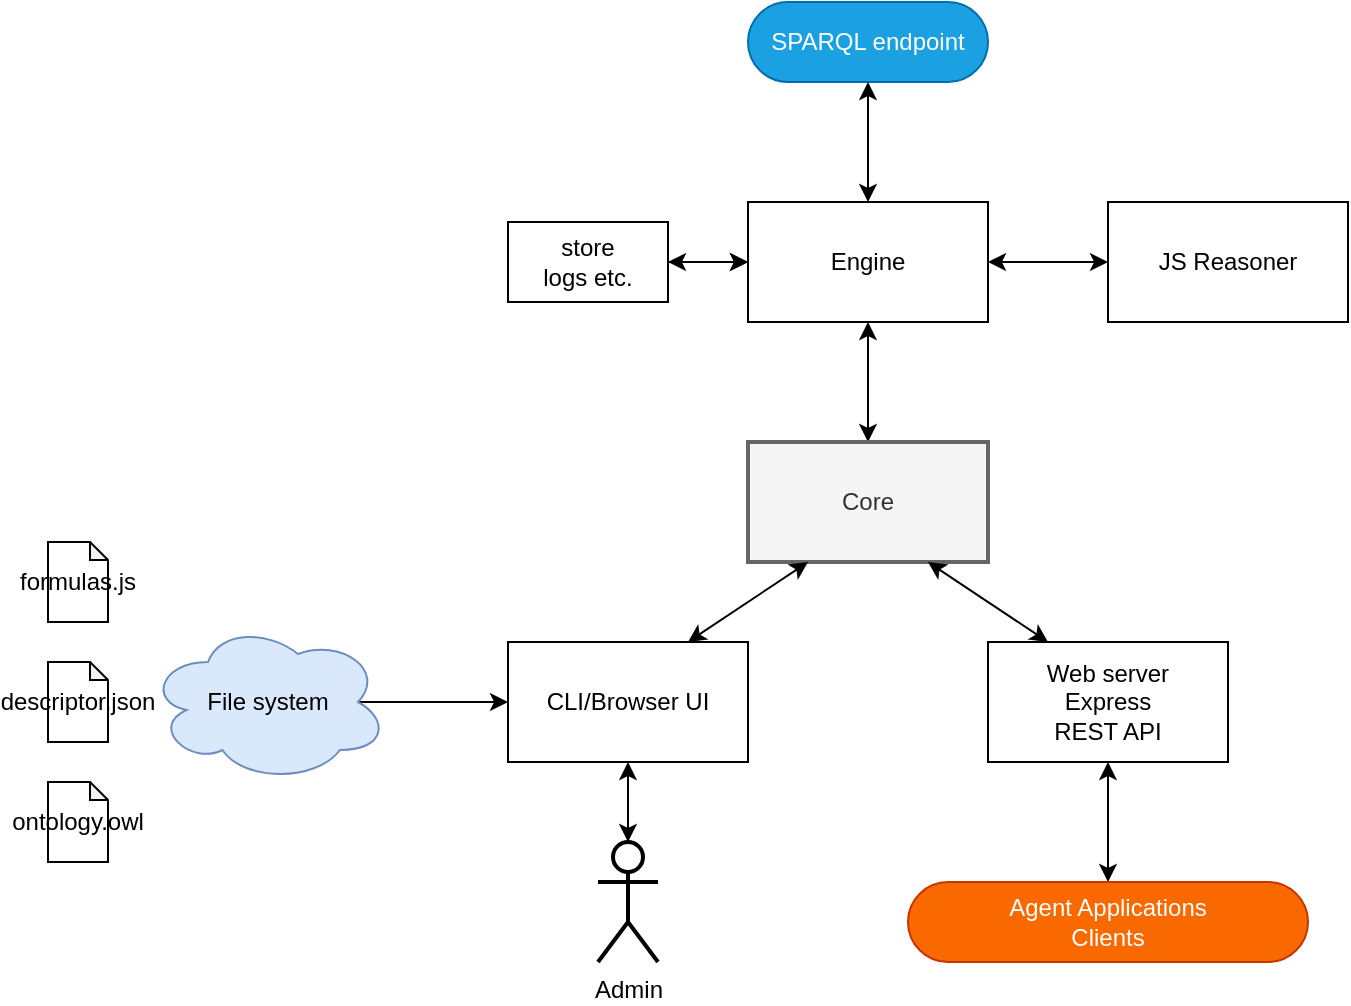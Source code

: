 <mxfile version="13.9.9" type="device" pages="2"><diagram id="u3ScKJyxiCu63o-Rsybp" name="ontonet-server"><mxGraphModel dx="1422" dy="822" grid="1" gridSize="10" guides="1" tooltips="1" connect="1" arrows="1" fold="1" page="0" pageScale="1" pageWidth="850" pageHeight="1100" math="0" shadow="0"><root><mxCell id="0"/><mxCell id="1" parent="0"/><mxCell id="RVdhc0M3dDqKoO0ppFTZ-23" style="edgeStyle=none;rounded=0;orthogonalLoop=1;jettySize=auto;html=1;exitX=0.5;exitY=0;exitDx=0;exitDy=0;entryX=0.5;entryY=1;entryDx=0;entryDy=0;startArrow=classic;startFill=1;" parent="1" source="55_QHwuqQ6P-c7jGcKb5-1" target="RVdhc0M3dDqKoO0ppFTZ-19" edge="1"><mxGeometry relative="1" as="geometry"/></mxCell><mxCell id="55_QHwuqQ6P-c7jGcKb5-1" value="Core" style="rounded=0;whiteSpace=wrap;html=1;fillColor=#f5f5f5;strokeColor=#666666;fontColor=#333333;strokeWidth=2;" parent="1" vertex="1"><mxGeometry x="380" y="260" width="120" height="60" as="geometry"/></mxCell><mxCell id="RVdhc0M3dDqKoO0ppFTZ-1" value="JS Reasoner" style="rounded=0;whiteSpace=wrap;html=1;" parent="1" vertex="1"><mxGeometry x="560" y="140" width="120" height="60" as="geometry"/></mxCell><mxCell id="RVdhc0M3dDqKoO0ppFTZ-3" value="descriptor.json" style="shape=note;whiteSpace=wrap;html=1;backgroundOutline=1;darkOpacity=0.05;strokeWidth=1;size=9;" parent="1" vertex="1"><mxGeometry x="30" y="370" width="30" height="40" as="geometry"/></mxCell><mxCell id="RVdhc0M3dDqKoO0ppFTZ-10" style="edgeStyle=none;rounded=0;orthogonalLoop=1;jettySize=auto;html=1;exitX=0.5;exitY=1;exitDx=0;exitDy=0;entryX=0.5;entryY=0;entryDx=0;entryDy=0;entryPerimeter=0;startArrow=classic;startFill=1;sourcePerimeterSpacing=0;" parent="1" source="RVdhc0M3dDqKoO0ppFTZ-7" target="RVdhc0M3dDqKoO0ppFTZ-9" edge="1"><mxGeometry relative="1" as="geometry"/></mxCell><mxCell id="RVdhc0M3dDqKoO0ppFTZ-24" style="edgeStyle=none;rounded=0;orthogonalLoop=1;jettySize=auto;html=1;exitX=0.75;exitY=0;exitDx=0;exitDy=0;entryX=0.25;entryY=1;entryDx=0;entryDy=0;startArrow=classic;startFill=1;" parent="1" source="RVdhc0M3dDqKoO0ppFTZ-7" target="55_QHwuqQ6P-c7jGcKb5-1" edge="1"><mxGeometry relative="1" as="geometry"/></mxCell><mxCell id="RVdhc0M3dDqKoO0ppFTZ-7" value="CLI/Browser UI" style="rounded=0;whiteSpace=wrap;html=1;" parent="1" vertex="1"><mxGeometry x="260" y="360" width="120" height="60" as="geometry"/></mxCell><mxCell id="RVdhc0M3dDqKoO0ppFTZ-13" style="edgeStyle=none;rounded=0;orthogonalLoop=1;jettySize=auto;html=1;exitX=0.5;exitY=1;exitDx=0;exitDy=0;entryX=0.5;entryY=0;entryDx=0;entryDy=0;startArrow=classic;startFill=1;" parent="1" source="RVdhc0M3dDqKoO0ppFTZ-8" target="RVdhc0M3dDqKoO0ppFTZ-12" edge="1"><mxGeometry relative="1" as="geometry"/></mxCell><mxCell id="RVdhc0M3dDqKoO0ppFTZ-22" style="edgeStyle=none;rounded=0;orthogonalLoop=1;jettySize=auto;html=1;exitX=0.25;exitY=0;exitDx=0;exitDy=0;entryX=0.75;entryY=1;entryDx=0;entryDy=0;startArrow=classic;startFill=1;" parent="1" source="RVdhc0M3dDqKoO0ppFTZ-8" target="55_QHwuqQ6P-c7jGcKb5-1" edge="1"><mxGeometry relative="1" as="geometry"/></mxCell><mxCell id="RVdhc0M3dDqKoO0ppFTZ-8" value="Web server&lt;br&gt;Express&lt;br&gt;REST API" style="rounded=0;whiteSpace=wrap;html=1;" parent="1" vertex="1"><mxGeometry x="500" y="360" width="120" height="60" as="geometry"/></mxCell><mxCell id="RVdhc0M3dDqKoO0ppFTZ-9" value="Admin" style="shape=umlActor;verticalLabelPosition=bottom;verticalAlign=top;html=1;outlineConnect=0;strokeWidth=2;" parent="1" vertex="1"><mxGeometry x="305" y="460" width="30" height="60" as="geometry"/></mxCell><mxCell id="RVdhc0M3dDqKoO0ppFTZ-12" value="Agent Applications&lt;br&gt;Clients" style="rounded=1;whiteSpace=wrap;html=1;strokeWidth=1;arcSize=50;fillColor=#fa6800;strokeColor=#C73500;fontColor=#ffffff;" parent="1" vertex="1"><mxGeometry x="460" y="480" width="200" height="40" as="geometry"/></mxCell><mxCell id="RVdhc0M3dDqKoO0ppFTZ-15" value="SPARQL endpoint" style="rounded=1;whiteSpace=wrap;html=1;strokeWidth=1;arcSize=50;fillColor=#1ba1e2;strokeColor=#006EAF;fontColor=#ffffff;" parent="1" vertex="1"><mxGeometry x="380" y="40" width="120" height="40" as="geometry"/></mxCell><mxCell id="RVdhc0M3dDqKoO0ppFTZ-17" style="edgeStyle=none;rounded=0;orthogonalLoop=1;jettySize=auto;html=1;exitX=0.875;exitY=0.5;exitDx=0;exitDy=0;exitPerimeter=0;entryX=0;entryY=0.5;entryDx=0;entryDy=0;startArrow=none;startFill=0;" parent="1" source="RVdhc0M3dDqKoO0ppFTZ-16" target="RVdhc0M3dDqKoO0ppFTZ-7" edge="1"><mxGeometry relative="1" as="geometry"/></mxCell><mxCell id="RVdhc0M3dDqKoO0ppFTZ-16" value="File system" style="ellipse;shape=cloud;whiteSpace=wrap;html=1;strokeWidth=1;fillColor=#dae8fc;strokeColor=#6c8ebf;" parent="1" vertex="1"><mxGeometry x="80" y="350" width="120" height="80" as="geometry"/></mxCell><mxCell id="RVdhc0M3dDqKoO0ppFTZ-18" value="ontology.owl" style="shape=note;whiteSpace=wrap;html=1;backgroundOutline=1;darkOpacity=0.05;strokeWidth=1;size=9;" parent="1" vertex="1"><mxGeometry x="30" y="430" width="30" height="40" as="geometry"/></mxCell><mxCell id="RVdhc0M3dDqKoO0ppFTZ-20" style="edgeStyle=none;rounded=0;orthogonalLoop=1;jettySize=auto;html=1;exitX=0.5;exitY=0;exitDx=0;exitDy=0;entryX=0.5;entryY=1;entryDx=0;entryDy=0;startArrow=classic;startFill=1;" parent="1" source="RVdhc0M3dDqKoO0ppFTZ-19" target="RVdhc0M3dDqKoO0ppFTZ-15" edge="1"><mxGeometry relative="1" as="geometry"/></mxCell><mxCell id="RVdhc0M3dDqKoO0ppFTZ-21" style="edgeStyle=none;rounded=0;orthogonalLoop=1;jettySize=auto;html=1;exitX=1;exitY=0.5;exitDx=0;exitDy=0;entryX=0;entryY=0.5;entryDx=0;entryDy=0;startArrow=classic;startFill=1;" parent="1" source="RVdhc0M3dDqKoO0ppFTZ-19" target="RVdhc0M3dDqKoO0ppFTZ-1" edge="1"><mxGeometry relative="1" as="geometry"/></mxCell><mxCell id="RVdhc0M3dDqKoO0ppFTZ-19" value="Engine" style="rounded=0;whiteSpace=wrap;html=1;" parent="1" vertex="1"><mxGeometry x="380" y="140" width="120" height="60" as="geometry"/></mxCell><mxCell id="isiA9mWeerXGPcFgzWyv-1" value="formulas.js" style="shape=note;whiteSpace=wrap;html=1;backgroundOutline=1;darkOpacity=0.05;strokeWidth=1;size=9;" vertex="1" parent="1"><mxGeometry x="30" y="310" width="30" height="40" as="geometry"/></mxCell><mxCell id="isiA9mWeerXGPcFgzWyv-4" style="edgeStyle=orthogonalEdgeStyle;rounded=0;orthogonalLoop=1;jettySize=auto;html=1;exitX=1;exitY=0.5;exitDx=0;exitDy=0;entryX=0;entryY=0.5;entryDx=0;entryDy=0;" edge="1" parent="1" source="isiA9mWeerXGPcFgzWyv-2" target="RVdhc0M3dDqKoO0ppFTZ-19"><mxGeometry relative="1" as="geometry"/></mxCell><mxCell id="isiA9mWeerXGPcFgzWyv-5" value="" style="edgeStyle=orthogonalEdgeStyle;rounded=0;orthogonalLoop=1;jettySize=auto;html=1;startArrow=classic;startFill=1;" edge="1" parent="1" source="isiA9mWeerXGPcFgzWyv-2" target="RVdhc0M3dDqKoO0ppFTZ-19"><mxGeometry relative="1" as="geometry"/></mxCell><mxCell id="isiA9mWeerXGPcFgzWyv-2" value="store&lt;br&gt;logs etc." style="rounded=0;whiteSpace=wrap;html=1;" vertex="1" parent="1"><mxGeometry x="260" y="150" width="80" height="40" as="geometry"/></mxCell></root></mxGraphModel></diagram><diagram id="CcrrXwIRpyHzCxlZH0ec" name="ontonet-client"><mxGraphModel dx="1422" dy="822" grid="1" gridSize="10" guides="1" tooltips="1" connect="1" arrows="1" fold="1" page="0" pageScale="1" pageWidth="850" pageHeight="1100" math="0" shadow="0"><root><mxCell id="821ZNkb7rbQhMIoTjrEG-0"/><mxCell id="821ZNkb7rbQhMIoTjrEG-1" parent="821ZNkb7rbQhMIoTjrEG-0"/><mxCell id="821ZNkb7rbQhMIoTjrEG-19" style="edgeStyle=none;rounded=0;orthogonalLoop=1;jettySize=auto;html=1;exitX=0.5;exitY=1;exitDx=0;exitDy=0;entryX=0.5;entryY=0;entryDx=0;entryDy=0;" parent="821ZNkb7rbQhMIoTjrEG-1" source="821ZNkb7rbQhMIoTjrEG-2" target="821ZNkb7rbQhMIoTjrEG-3" edge="1"><mxGeometry relative="1" as="geometry"/></mxCell><mxCell id="821ZNkb7rbQhMIoTjrEG-2" value="Core" style="rounded=0;whiteSpace=wrap;html=1;fillColor=#f5f5f5;strokeColor=#666666;fontColor=#333333;strokeWidth=2;" parent="821ZNkb7rbQhMIoTjrEG-1" vertex="1"><mxGeometry x="240" y="280" width="120" height="60" as="geometry"/></mxCell><mxCell id="821ZNkb7rbQhMIoTjrEG-3" value="Libraries&lt;br&gt;jQuery" style="rounded=0;whiteSpace=wrap;html=1;fillColor=#b1ddf0;strokeColor=#10739e;" parent="821ZNkb7rbQhMIoTjrEG-1" vertex="1"><mxGeometry x="240" y="360" width="120" height="60" as="geometry"/></mxCell><mxCell id="821ZNkb7rbQhMIoTjrEG-18" style="edgeStyle=none;rounded=0;orthogonalLoop=1;jettySize=auto;html=1;exitX=1;exitY=0.5;exitDx=0;exitDy=0;entryX=0;entryY=0.5;entryDx=0;entryDy=0;" parent="821ZNkb7rbQhMIoTjrEG-1" source="821ZNkb7rbQhMIoTjrEG-4" target="821ZNkb7rbQhMIoTjrEG-2" edge="1"><mxGeometry relative="1" as="geometry"/></mxCell><mxCell id="821ZNkb7rbQhMIoTjrEG-4" value="store" style="rounded=0;whiteSpace=wrap;html=1;fillColor=#cdeb8b;strokeColor=#36393d;" parent="821ZNkb7rbQhMIoTjrEG-1" vertex="1"><mxGeometry x="120" y="290" width="80" height="40" as="geometry"/></mxCell><mxCell id="821ZNkb7rbQhMIoTjrEG-17" style="edgeStyle=none;rounded=0;orthogonalLoop=1;jettySize=auto;html=1;exitX=0.5;exitY=1;exitDx=0;exitDy=0;entryX=0.5;entryY=0;entryDx=0;entryDy=0;" parent="821ZNkb7rbQhMIoTjrEG-1" source="821ZNkb7rbQhMIoTjrEG-5" target="821ZNkb7rbQhMIoTjrEG-2" edge="1"><mxGeometry relative="1" as="geometry"/></mxCell><mxCell id="821ZNkb7rbQhMIoTjrEG-5" value="Sandbox" style="rounded=0;whiteSpace=wrap;html=1;fillColor=#ffcc99;strokeColor=#36393d;" parent="821ZNkb7rbQhMIoTjrEG-1" vertex="1"><mxGeometry x="240" y="200" width="120" height="60" as="geometry"/></mxCell><mxCell id="821ZNkb7rbQhMIoTjrEG-15" style="edgeStyle=none;rounded=0;orthogonalLoop=1;jettySize=auto;html=1;exitX=0.5;exitY=1;exitDx=0;exitDy=0;entryX=0.5;entryY=0;entryDx=0;entryDy=0;" parent="821ZNkb7rbQhMIoTjrEG-1" source="821ZNkb7rbQhMIoTjrEG-6" target="821ZNkb7rbQhMIoTjrEG-5" edge="1"><mxGeometry relative="1" as="geometry"/></mxCell><mxCell id="821ZNkb7rbQhMIoTjrEG-6" value="module" style="rounded=1;whiteSpace=wrap;html=1;arcSize=50;fillColor=#b0e3e6;strokeColor=#0e8088;" parent="821ZNkb7rbQhMIoTjrEG-1" vertex="1"><mxGeometry x="260" y="120" width="80" height="40" as="geometry"/></mxCell><mxCell id="821ZNkb7rbQhMIoTjrEG-14" style="edgeStyle=none;rounded=0;orthogonalLoop=1;jettySize=auto;html=1;exitX=0.5;exitY=1;exitDx=0;exitDy=0;entryX=0;entryY=0;entryDx=0;entryDy=0;" parent="821ZNkb7rbQhMIoTjrEG-1" source="821ZNkb7rbQhMIoTjrEG-7" target="821ZNkb7rbQhMIoTjrEG-5" edge="1"><mxGeometry relative="1" as="geometry"/></mxCell><mxCell id="821ZNkb7rbQhMIoTjrEG-7" value="module" style="rounded=1;whiteSpace=wrap;html=1;arcSize=50;fillColor=#b0e3e6;strokeColor=#0e8088;" parent="821ZNkb7rbQhMIoTjrEG-1" vertex="1"><mxGeometry x="120" y="120" width="80" height="40" as="geometry"/></mxCell><mxCell id="821ZNkb7rbQhMIoTjrEG-16" style="edgeStyle=none;rounded=0;orthogonalLoop=1;jettySize=auto;html=1;exitX=0.5;exitY=1;exitDx=0;exitDy=0;entryX=1;entryY=0;entryDx=0;entryDy=0;" parent="821ZNkb7rbQhMIoTjrEG-1" source="821ZNkb7rbQhMIoTjrEG-8" target="821ZNkb7rbQhMIoTjrEG-5" edge="1"><mxGeometry relative="1" as="geometry"/></mxCell><mxCell id="821ZNkb7rbQhMIoTjrEG-8" value="module" style="rounded=1;whiteSpace=wrap;html=1;arcSize=50;fillColor=#b0e3e6;strokeColor=#0e8088;" parent="821ZNkb7rbQhMIoTjrEG-1" vertex="1"><mxGeometry x="400" y="120" width="80" height="40" as="geometry"/></mxCell><mxCell id="821ZNkb7rbQhMIoTjrEG-13" style="edgeStyle=none;rounded=0;orthogonalLoop=1;jettySize=auto;html=1;exitX=0.5;exitY=1;exitDx=0;exitDy=0;entryX=0.5;entryY=0;entryDx=0;entryDy=0;" parent="821ZNkb7rbQhMIoTjrEG-1" source="821ZNkb7rbQhMIoTjrEG-9" target="821ZNkb7rbQhMIoTjrEG-8" edge="1"><mxGeometry relative="1" as="geometry"/></mxCell><mxCell id="821ZNkb7rbQhMIoTjrEG-9" value="module" style="rounded=1;whiteSpace=wrap;html=1;arcSize=50;fillColor=#b0e3e6;strokeColor=#0e8088;" parent="821ZNkb7rbQhMIoTjrEG-1" vertex="1"><mxGeometry x="400" y="40" width="80" height="40" as="geometry"/></mxCell><mxCell id="821ZNkb7rbQhMIoTjrEG-11" style="rounded=0;orthogonalLoop=1;jettySize=auto;html=1;exitX=0.25;exitY=1;exitDx=0;exitDy=0;entryX=0.5;entryY=0;entryDx=0;entryDy=0;" parent="821ZNkb7rbQhMIoTjrEG-1" source="821ZNkb7rbQhMIoTjrEG-10" target="821ZNkb7rbQhMIoTjrEG-7" edge="1"><mxGeometry relative="1" as="geometry"/></mxCell><mxCell id="821ZNkb7rbQhMIoTjrEG-12" style="edgeStyle=none;rounded=0;orthogonalLoop=1;jettySize=auto;html=1;exitX=0.75;exitY=1;exitDx=0;exitDy=0;entryX=0.5;entryY=0;entryDx=0;entryDy=0;" parent="821ZNkb7rbQhMIoTjrEG-1" source="821ZNkb7rbQhMIoTjrEG-10" target="821ZNkb7rbQhMIoTjrEG-6" edge="1"><mxGeometry relative="1" as="geometry"/></mxCell><mxCell id="821ZNkb7rbQhMIoTjrEG-10" value="widget" style="rounded=1;whiteSpace=wrap;html=1;arcSize=50;fillColor=#d0cee2;strokeColor=#56517e;" parent="821ZNkb7rbQhMIoTjrEG-1" vertex="1"><mxGeometry x="190" y="40" width="80" height="40" as="geometry"/></mxCell></root></mxGraphModel></diagram></mxfile>